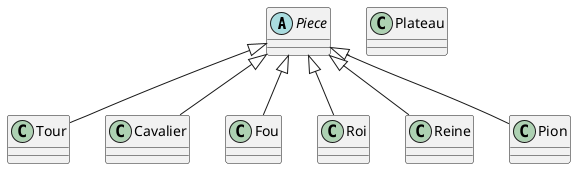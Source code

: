@startuml

abstract class Piece {

}

class Tour extends Piece {
    
}

class Cavalier extends Piece {

}

class Fou extends Piece {

}

class Roi extends Piece {

}

class Reine extends Piece {

}

class Pion extends Piece {

}

class Plateau {

}
@enduml